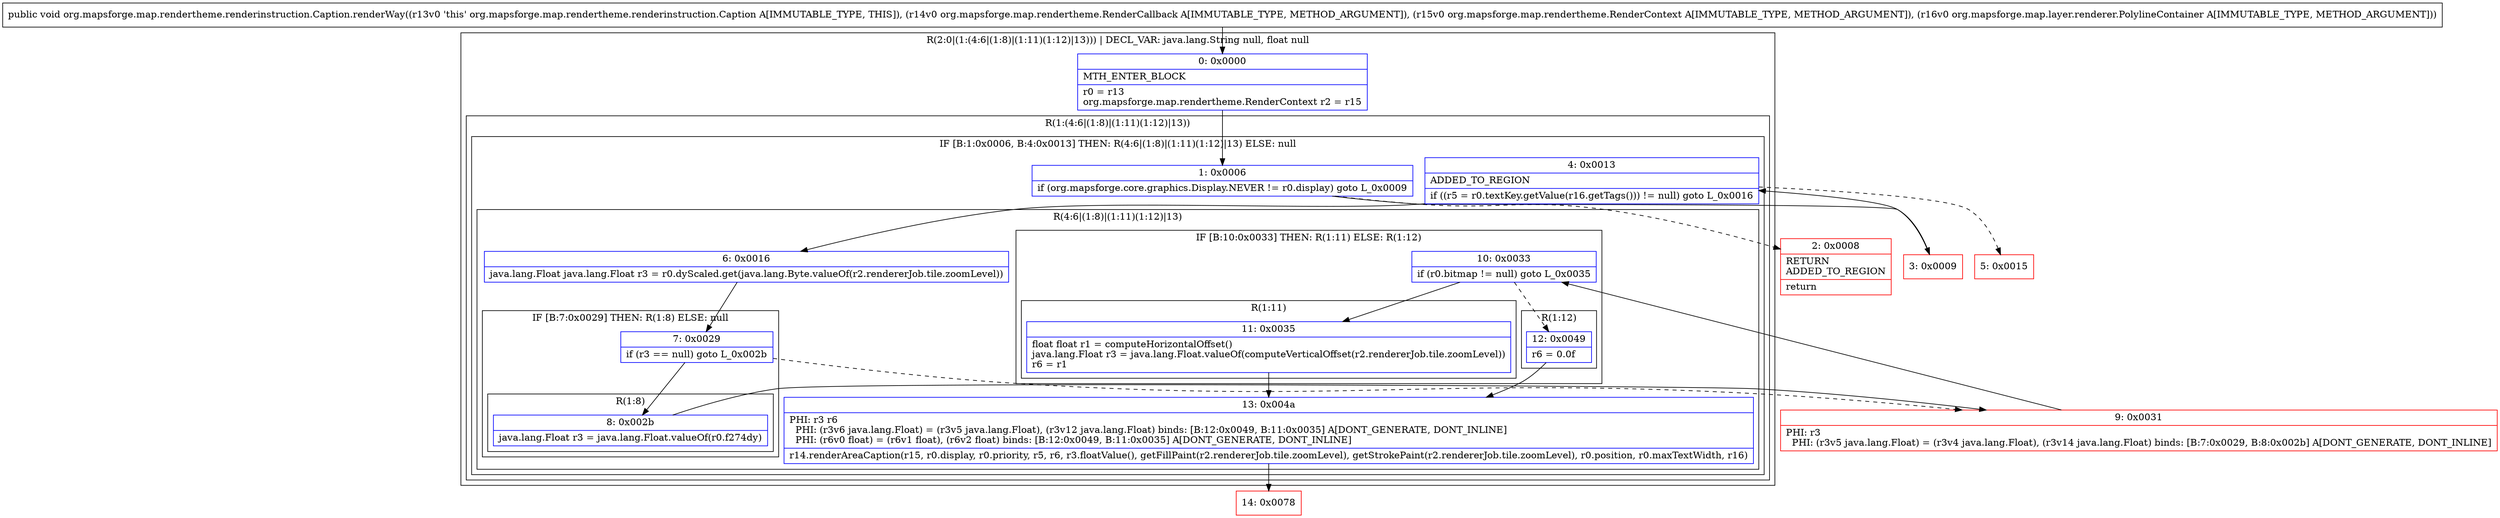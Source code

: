 digraph "CFG fororg.mapsforge.map.rendertheme.renderinstruction.Caption.renderWay(Lorg\/mapsforge\/map\/rendertheme\/RenderCallback;Lorg\/mapsforge\/map\/rendertheme\/RenderContext;Lorg\/mapsforge\/map\/layer\/renderer\/PolylineContainer;)V" {
subgraph cluster_Region_2108007277 {
label = "R(2:0|(1:(4:6|(1:8)|(1:11)(1:12)|13))) | DECL_VAR: java.lang.String null, float null\l";
node [shape=record,color=blue];
Node_0 [shape=record,label="{0\:\ 0x0000|MTH_ENTER_BLOCK\l|r0 = r13\lorg.mapsforge.map.rendertheme.RenderContext r2 = r15\l}"];
subgraph cluster_Region_1084325692 {
label = "R(1:(4:6|(1:8)|(1:11)(1:12)|13))";
node [shape=record,color=blue];
subgraph cluster_IfRegion_731051630 {
label = "IF [B:1:0x0006, B:4:0x0013] THEN: R(4:6|(1:8)|(1:11)(1:12)|13) ELSE: null";
node [shape=record,color=blue];
Node_1 [shape=record,label="{1\:\ 0x0006|if (org.mapsforge.core.graphics.Display.NEVER != r0.display) goto L_0x0009\l}"];
Node_4 [shape=record,label="{4\:\ 0x0013|ADDED_TO_REGION\l|if ((r5 = r0.textKey.getValue(r16.getTags())) != null) goto L_0x0016\l}"];
subgraph cluster_Region_1010237962 {
label = "R(4:6|(1:8)|(1:11)(1:12)|13)";
node [shape=record,color=blue];
Node_6 [shape=record,label="{6\:\ 0x0016|java.lang.Float java.lang.Float r3 = r0.dyScaled.get(java.lang.Byte.valueOf(r2.rendererJob.tile.zoomLevel))\l}"];
subgraph cluster_IfRegion_53219782 {
label = "IF [B:7:0x0029] THEN: R(1:8) ELSE: null";
node [shape=record,color=blue];
Node_7 [shape=record,label="{7\:\ 0x0029|if (r3 == null) goto L_0x002b\l}"];
subgraph cluster_Region_1396862472 {
label = "R(1:8)";
node [shape=record,color=blue];
Node_8 [shape=record,label="{8\:\ 0x002b|java.lang.Float r3 = java.lang.Float.valueOf(r0.f274dy)\l}"];
}
}
subgraph cluster_IfRegion_734763861 {
label = "IF [B:10:0x0033] THEN: R(1:11) ELSE: R(1:12)";
node [shape=record,color=blue];
Node_10 [shape=record,label="{10\:\ 0x0033|if (r0.bitmap != null) goto L_0x0035\l}"];
subgraph cluster_Region_1447870696 {
label = "R(1:11)";
node [shape=record,color=blue];
Node_11 [shape=record,label="{11\:\ 0x0035|float float r1 = computeHorizontalOffset()\ljava.lang.Float r3 = java.lang.Float.valueOf(computeVerticalOffset(r2.rendererJob.tile.zoomLevel))\lr6 = r1\l}"];
}
subgraph cluster_Region_126842107 {
label = "R(1:12)";
node [shape=record,color=blue];
Node_12 [shape=record,label="{12\:\ 0x0049|r6 = 0.0f\l}"];
}
}
Node_13 [shape=record,label="{13\:\ 0x004a|PHI: r3 r6 \l  PHI: (r3v6 java.lang.Float) = (r3v5 java.lang.Float), (r3v12 java.lang.Float) binds: [B:12:0x0049, B:11:0x0035] A[DONT_GENERATE, DONT_INLINE]\l  PHI: (r6v0 float) = (r6v1 float), (r6v2 float) binds: [B:12:0x0049, B:11:0x0035] A[DONT_GENERATE, DONT_INLINE]\l|r14.renderAreaCaption(r15, r0.display, r0.priority, r5, r6, r3.floatValue(), getFillPaint(r2.rendererJob.tile.zoomLevel), getStrokePaint(r2.rendererJob.tile.zoomLevel), r0.position, r0.maxTextWidth, r16)\l}"];
}
}
}
}
Node_2 [shape=record,color=red,label="{2\:\ 0x0008|RETURN\lADDED_TO_REGION\l|return\l}"];
Node_3 [shape=record,color=red,label="{3\:\ 0x0009}"];
Node_5 [shape=record,color=red,label="{5\:\ 0x0015}"];
Node_9 [shape=record,color=red,label="{9\:\ 0x0031|PHI: r3 \l  PHI: (r3v5 java.lang.Float) = (r3v4 java.lang.Float), (r3v14 java.lang.Float) binds: [B:7:0x0029, B:8:0x002b] A[DONT_GENERATE, DONT_INLINE]\l}"];
Node_14 [shape=record,color=red,label="{14\:\ 0x0078}"];
MethodNode[shape=record,label="{public void org.mapsforge.map.rendertheme.renderinstruction.Caption.renderWay((r13v0 'this' org.mapsforge.map.rendertheme.renderinstruction.Caption A[IMMUTABLE_TYPE, THIS]), (r14v0 org.mapsforge.map.rendertheme.RenderCallback A[IMMUTABLE_TYPE, METHOD_ARGUMENT]), (r15v0 org.mapsforge.map.rendertheme.RenderContext A[IMMUTABLE_TYPE, METHOD_ARGUMENT]), (r16v0 org.mapsforge.map.layer.renderer.PolylineContainer A[IMMUTABLE_TYPE, METHOD_ARGUMENT])) }"];
MethodNode -> Node_0;
Node_0 -> Node_1;
Node_1 -> Node_2[style=dashed];
Node_1 -> Node_3;
Node_4 -> Node_5[style=dashed];
Node_4 -> Node_6;
Node_6 -> Node_7;
Node_7 -> Node_8;
Node_7 -> Node_9[style=dashed];
Node_8 -> Node_9;
Node_10 -> Node_11;
Node_10 -> Node_12[style=dashed];
Node_11 -> Node_13;
Node_12 -> Node_13;
Node_13 -> Node_14;
Node_3 -> Node_4;
Node_9 -> Node_10;
}

